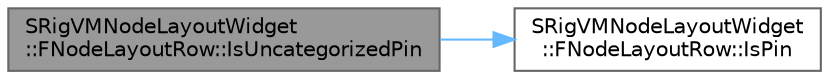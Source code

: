 digraph "SRigVMNodeLayoutWidget::FNodeLayoutRow::IsUncategorizedPin"
{
 // INTERACTIVE_SVG=YES
 // LATEX_PDF_SIZE
  bgcolor="transparent";
  edge [fontname=Helvetica,fontsize=10,labelfontname=Helvetica,labelfontsize=10];
  node [fontname=Helvetica,fontsize=10,shape=box,height=0.2,width=0.4];
  rankdir="LR";
  Node1 [id="Node000001",label="SRigVMNodeLayoutWidget\l::FNodeLayoutRow::IsUncategorizedPin",height=0.2,width=0.4,color="gray40", fillcolor="grey60", style="filled", fontcolor="black",tooltip=" "];
  Node1 -> Node2 [id="edge1_Node000001_Node000002",color="steelblue1",style="solid",tooltip=" "];
  Node2 [id="Node000002",label="SRigVMNodeLayoutWidget\l::FNodeLayoutRow::IsPin",height=0.2,width=0.4,color="grey40", fillcolor="white", style="filled",URL="$de/d34/structSRigVMNodeLayoutWidget_1_1FNodeLayoutRow.html#a09f0c001c7f1721355e5e2f65aae049d",tooltip=" "];
}
